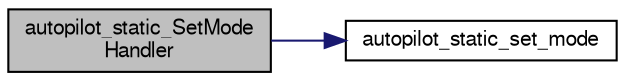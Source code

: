 digraph "autopilot_static_SetModeHandler"
{
  edge [fontname="FreeSans",fontsize="10",labelfontname="FreeSans",labelfontsize="10"];
  node [fontname="FreeSans",fontsize="10",shape=record];
  rankdir="LR";
  Node1 [label="autopilot_static_SetMode\lHandler",height=0.2,width=0.4,color="black", fillcolor="grey75", style="filled", fontcolor="black"];
  Node1 -> Node2 [color="midnightblue",fontsize="10",style="solid",fontname="FreeSans"];
  Node2 [label="autopilot_static_set_mode",height=0.2,width=0.4,color="black", fillcolor="white", style="filled",URL="$fixedwing_2autopilot__static_8c.html#af7eb08dcaaeb9f55fe1b77230b0e78c3"];
}
